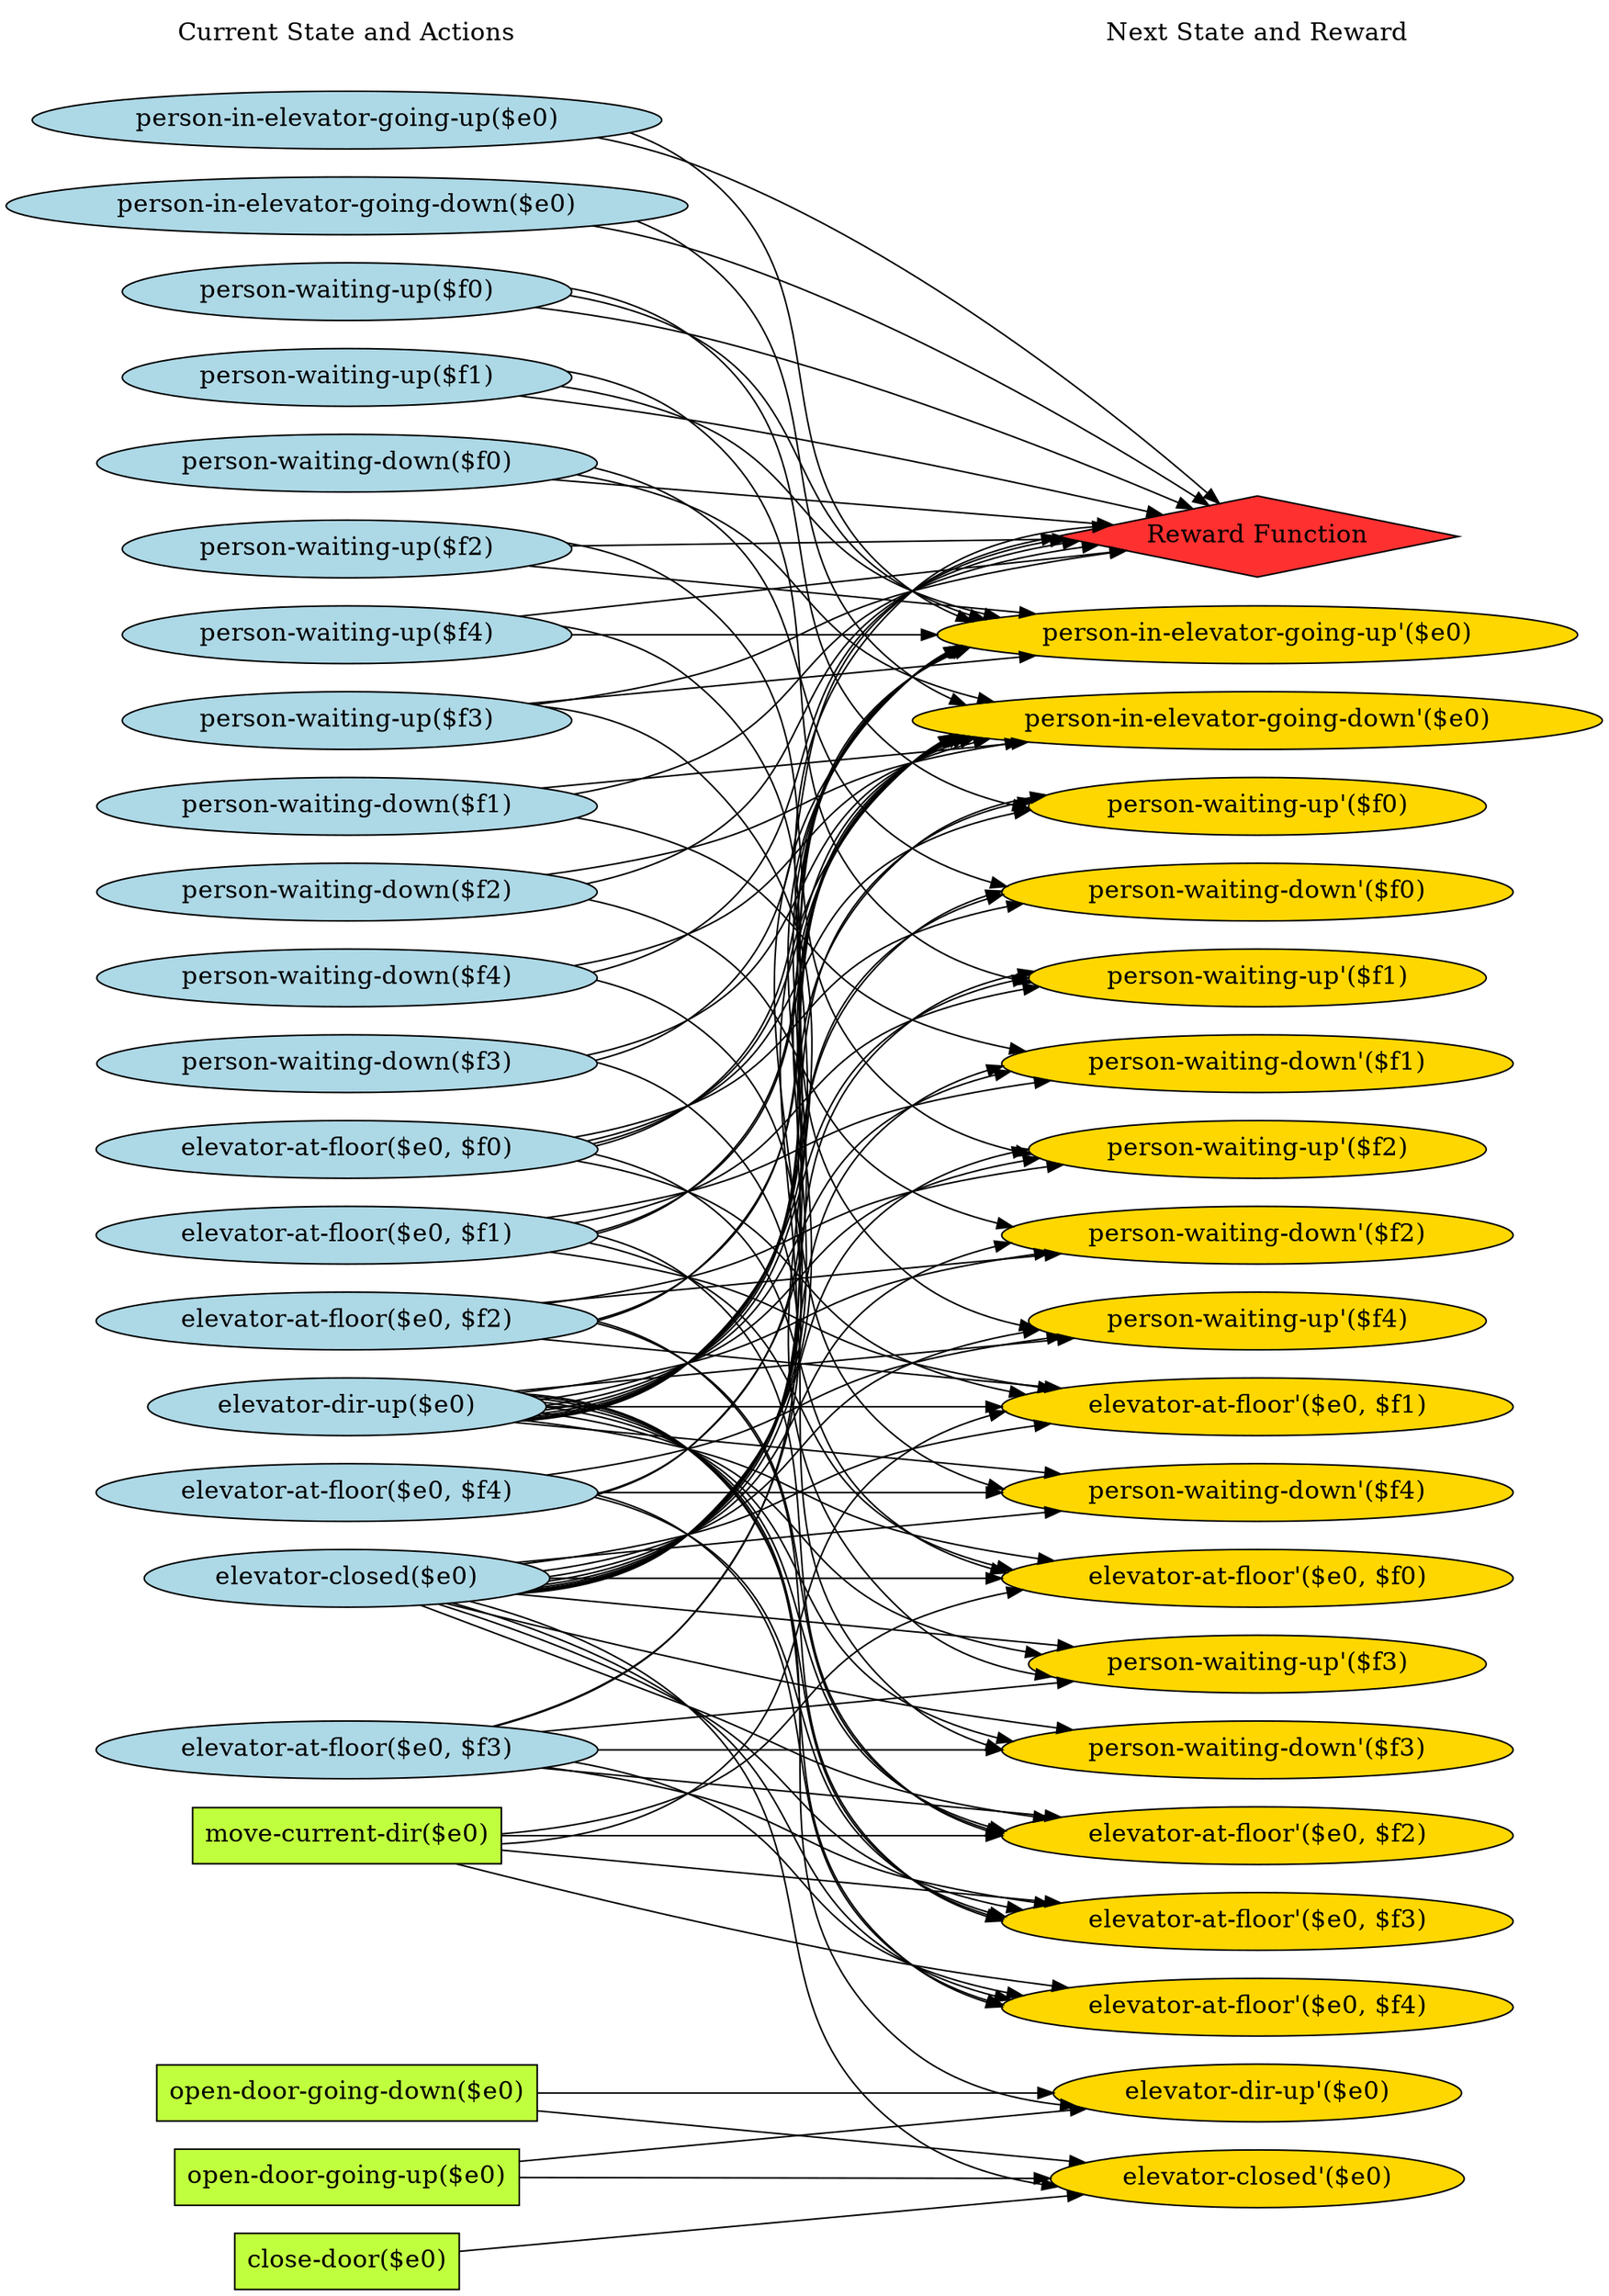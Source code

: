 digraph G {
	graph [bb="0,0,858.18,1410",
		fontname=Helvetica,
		fontsize=16,
		rankdir=LR,
		ranksep=2.00,
		ratio=auto,
		size=600
	];
	node [fontsize=16,
		label="\N"
	];
	{
		graph [rank=same];
		"person-waiting-up($f0)"		 [color=black,
			fillcolor=lightblue,
			height=0.51069,
			pos="177.48,400",
			shape=ellipse,
			style=filled,
			width=3.2802];
		"person-waiting-down($f3)"		 [color=black,
			fillcolor=lightblue,
			height=0.51069,
			pos="177.48,675",
			shape=ellipse,
			style=filled,
			width=3.6534];
		"person-waiting-down($f1)"		 [color=black,
			fillcolor=lightblue,
			height=0.51069,
			pos="177.48,785",
			shape=ellipse,
			style=filled,
			width=3.6534];
		"Current State and Actions"		 [color=black,
			fillcolor=white,
			height=0.5,
			pos="177.48,1392",
			shape=plaintext,
			style=bold,
			width=2.5139];
		"open-door-going-down($e0)"		 [color=black,
			fillcolor=olivedrab1,
			height=0.5,
			pos="177.48,126",
			shape=box,
			style=filled,
			width=2.7917];
		"elevator-closed($e0)"		 [color=black,
			fillcolor=lightblue,
			height=0.51069,
			pos="177.48,1005",
			shape=ellipse,
			style=filled,
			width=2.8874];
		"elevator-at-floor($e0, $f1)"		 [color=black,
			fillcolor=lightblue,
			height=0.51069,
			pos="177.48,1170",
			shape=ellipse,
			style=filled,
			width=3.6141];
		"open-door-going-up($e0)"		 [color=black,
			fillcolor=olivedrab1,
			height=0.5,
			pos="177.48,72",
			shape=box,
			style=filled,
			width=2.5278];
		"elevator-at-floor($e0, $f3)"		 [color=black,
			fillcolor=lightblue,
			height=0.51069,
			pos="177.48,1060",
			shape=ellipse,
			style=filled,
			width=3.6141];
		"person-waiting-up($f2)"		 [color=black,
			fillcolor=lightblue,
			height=0.51069,
			pos="177.48,510",
			shape=ellipse,
			style=filled,
			width=3.2802];
		"person-waiting-up($f4)"		 [color=black,
			fillcolor=lightblue,
			height=0.51069,
			pos="177.48,180",
			shape=ellipse,
			style=filled,
			width=3.2802];
		"person-waiting-down($f4)"		 [color=black,
			fillcolor=lightblue,
			height=0.51069,
			pos="177.48,345",
			shape=ellipse,
			style=filled,
			width=3.6534];
		"person-waiting-down($f2)"		 [color=black,
			fillcolor=lightblue,
			height=0.51069,
			pos="177.48,730",
			shape=ellipse,
			style=filled,
			width=3.6534];
		"person-waiting-down($f0)"		 [color=black,
			fillcolor=lightblue,
			height=0.51069,
			pos="177.48,565",
			shape=ellipse,
			style=filled,
			width=3.6534];
		"elevator-dir-up($e0)"		 [color=black,
			fillcolor=lightblue,
			height=0.51069,
			pos="177.48,895",
			shape=ellipse,
			style=filled,
			width=2.8677];
		"move-current-dir($e0)"		 [color=black,
			fillcolor=olivedrab1,
			height=0.5,
			pos="177.48,1228",
			shape=box,
			style=filled,
			width=2.2222];
		"person-in-elevator-going-up($e0)"		 [color=black,
			fillcolor=lightblue,
			height=0.51069,
			pos="177.48,235",
			shape=ellipse,
			style=filled,
			width=4.5569];
		"person-in-elevator-going-down($e0)"		 [color=black,
			fillcolor=lightblue,
			height=0.51069,
			pos="177.48,290",
			shape=ellipse,
			style=filled,
			width=4.9301];
		"close-door($e0)"		 [color=black,
			fillcolor=olivedrab1,
			height=0.5,
			pos="177.48,18",
			shape=box,
			style=filled,
			width=1.6389];
		"elevator-at-floor($e0, $f0)"		 [color=black,
			fillcolor=lightblue,
			height=0.51069,
			pos="177.48,950",
			shape=ellipse,
			style=filled,
			width=3.6141];
		"elevator-at-floor($e0, $f2)"		 [color=black,
			fillcolor=lightblue,
			height=0.51069,
			pos="177.48,1115",
			shape=ellipse,
			style=filled,
			width=3.6141];
		"elevator-at-floor($e0, $f4)"		 [color=black,
			fillcolor=lightblue,
			height=0.51069,
			pos="177.48,840",
			shape=ellipse,
			style=filled,
			width=3.6141];
		"person-waiting-up($f1)"		 [color=black,
			fillcolor=lightblue,
			height=0.51069,
			pos="177.48,620",
			shape=ellipse,
			style=filled,
			width=3.2802];
		"person-waiting-up($f3)"		 [color=black,
			fillcolor=lightblue,
			height=0.51069,
			pos="177.48,455",
			shape=ellipse,
			style=filled,
			width=3.2802];
	}
	{
		graph [rank=same];
		"elevator-at-floor'($e0, $f0)"		 [color=black,
			fillcolor=gold1,
			height=0.51069,
			pos="678.57,1228",
			shape=ellipse,
			style=filled,
			width=3.673];
		"elevator-at-floor'($e0, $f2)"		 [color=black,
			fillcolor=gold1,
			height=0.51069,
			pos="678.57,1338",
			shape=ellipse,
			style=filled,
			width=3.673];
		"elevator-at-floor'($e0, $f4)"		 [color=black,
			fillcolor=gold1,
			height=0.51069,
			pos="678.57,1118",
			shape=ellipse,
			style=filled,
			width=3.673];
		"person-waiting-up'($f2)"		 [color=black,
			fillcolor=gold1,
			height=0.51069,
			pos="678.57,843",
			shape=ellipse,
			style=filled,
			width=3.3391];
		"person-waiting-up'($f0)"		 [color=black,
			fillcolor=gold1,
			height=0.51069,
			pos="678.57,678",
			shape=ellipse,
			style=filled,
			width=3.3391];
		"person-waiting-down'($f1)"		 [color=black,
			fillcolor=gold1,
			height=0.51069,
			pos="678.57,1063",
			shape=ellipse,
			style=filled,
			width=3.7123];
		"person-waiting-down'($f3)"		 [color=black,
			fillcolor=gold1,
			height=0.51069,
			pos="678.57,898",
			shape=ellipse,
			style=filled,
			width=3.7123];
		"person-waiting-up'($f4)"		 [color=black,
			fillcolor=gold1,
			height=0.51069,
			pos="678.57,458",
			shape=ellipse,
			style=filled,
			width=3.3391];
		"elevator-closed'($e0)"		 [color=black,
			fillcolor=gold1,
			height=0.51069,
			pos="678.57,72",
			shape=ellipse,
			style=filled,
			width=2.9463];
		"Next State and Reward"		 [color=black,
			fillcolor=white,
			height=0.5,
			pos="678.57,1392",
			shape=plaintext,
			style=bold,
			width=2.25];
		"Reward Function"		 [color=black,
			fillcolor=firebrick1,
			height=0.72222,
			pos="678.57,396",
			shape=diamond,
			style=filled,
			width=3.5278];
		"elevator-at-floor'($e0, $f1)"		 [color=black,
			fillcolor=gold1,
			height=0.51069,
			pos="678.57,1283",
			shape=ellipse,
			style=filled,
			width=3.673];
		"elevator-at-floor'($e0, $f3)"		 [color=black,
			fillcolor=gold1,
			height=0.51069,
			pos="678.57,1173",
			shape=ellipse,
			style=filled,
			width=3.673];
		"person-waiting-down'($f0)"		 [color=black,
			fillcolor=gold1,
			height=0.51069,
			pos="678.57,733",
			shape=ellipse,
			style=filled,
			width=3.7123];
		"person-waiting-up'($f3)"		 [color=black,
			fillcolor=gold1,
			height=0.51069,
			pos="678.57,788",
			shape=ellipse,
			style=filled,
			width=3.3391];
		"person-waiting-down'($f2)"		 [color=black,
			fillcolor=gold1,
			height=0.51069,
			pos="678.57,953",
			shape=ellipse,
			style=filled,
			width=3.7123];
		"person-waiting-up'($f1)"		 [color=black,
			fillcolor=gold1,
			height=0.51069,
			pos="678.57,1008",
			shape=ellipse,
			style=filled,
			width=3.3391];
		"elevator-dir-up'($e0)"		 [color=black,
			fillcolor=gold1,
			height=0.51069,
			pos="678.57,127",
			shape=ellipse,
			style=filled,
			width=2.9266];
		"person-waiting-down'($f4)"		 [color=black,
			fillcolor=gold1,
			height=0.51069,
			pos="678.57,513",
			shape=ellipse,
			style=filled,
			width=3.7123];
		"person-in-elevator-going-up'($e0)"		 [color=black,
			fillcolor=gold1,
			height=0.51069,
			pos="678.57,568",
			shape=ellipse,
			style=filled,
			width=4.6158];
		"person-in-elevator-going-down'($e0)"		 [color=black,
			fillcolor=gold1,
			height=0.51069,
			pos="678.57,623",
			shape=ellipse,
			style=filled,
			width=4.989];
	}
	"person-waiting-up($f0)" -> "person-waiting-up'($f0)"	 [color=black,
		pos="e,560.92,674.07 293.3,404.02 315.01,408.6 336.63,416.08 354.97,428 453.57,492.09 400.3,586 498.97,650 514.59,660.13 532.57,667.08 \
550.97,671.76",
		style=solid];
	"person-waiting-up($f0)" -> "Reward Function"	 [pos="e,556.08,396.97 295.5,399.06 370.5,398.46 468,397.68 545.73,397.06"];
	"person-waiting-up($f0)" -> "person-in-elevator-going-up'($e0)"	 [color=black,
		pos="e,550.41,556.21 284.53,407.98 308.35,412.18 333.05,418.5 354.97,428 429.35,460.26 424.55,507.81 498.97,540 512.07,545.67 526.16,\
550.21 540.47,553.84",
		style=solid];
	"person-waiting-down($f3)" -> "person-waiting-down'($f3)"	 [color=black,
		pos="e,555.56,890.63 298.59,682.42 318.23,686.86 337.76,693.41 354.97,703 440.58,750.7 413.31,822.38 498.97,870 513.28,877.96 529.18,\
883.83 545.42,888.15",
		style=solid];
	"person-waiting-down($f3)" -> "Reward Function"	 [pos="e,577.66,401.5 301.95,668.79 320.68,664.15 339.04,657.21 354.97,647 452.1,584.73 402.98,495.01 498.97,431 519.3,417.44 543.65,408.88 \
567.73,403.53"];
	"person-waiting-down($f3)" -> "person-in-elevator-going-down'($e0)"	 [color=black,
		pos="e,552.03,636.08 283.41,664.07 358.54,656.24 460.37,645.63 541.71,637.16",
		style=solid];
	"person-waiting-down($f1)" -> "person-waiting-down'($f1)"	 [color=black,
		pos="e,552.05,1057 302.06,791.04 320.78,795.7 339.1,802.69 354.97,813 453.57,877.09 400.3,971 498.97,1035 512.04,1043.5 526.75,1049.7 \
541.98,1054.3",
		style=solid];
	"person-waiting-down($f1)" -> "Reward Function"	 [pos="e,570.72,400.01 305.4,780.61 323.27,775.67 340.46,768.17 354.97,757 480.48,660.37 375.23,529.88 498.97,431 516.71,416.82 538.56,\
407.85 560.82,402.27"];
	"person-waiting-down($f1)" -> "person-in-elevator-going-down'($e0)"	 [color=black,
		pos="e,548.2,635.71 290.4,775.49 312.34,771.35 334.79,765.44 354.97,757 428.29,726.35 425.62,681.58 498.97,651 511.44,645.8 524.77,641.56 \
538.31,638.1",
		style=solid];
	"Current State and Actions" -> "Next State and Reward"	 [color=black,
		pos="e,597.46,1392 268,1392 358.21,1392 496.69,1392 587.21,1392",
		style=invis];
	"open-door-going-down($e0)" -> "elevator-closed'($e0)"	 [color=black,
		pos="e,588,81.692 278.28,115.2 365.3,105.79 490.86,92.202 577.85,82.789",
		style=solid];
	"open-door-going-down($e0)" -> "elevator-dir-up'($e0)"	 [color=black,
		pos="e,573.22,126.79 278.28,126.2 360.51,126.36 477.16,126.6 563.15,126.77",
		style=solid];
	"elevator-closed($e0)" -> "elevator-at-floor'($e0, $f0)"	 [color=black,
		pos="e,556.5,1220.8 279.6,1008.8 305.38,1012.9 332.2,1020.3 354.97,1033 440.58,1080.7 413.31,1152.4 498.97,1200 513.64,1208.2 529.99,\
1214.1 546.66,1218.5",
		style=solid];
	"elevator-closed($e0)" -> "elevator-at-floor'($e0, $f2)"	 [color=black,
		pos="e,550.69,1333.2 281.8,1005.3 307.56,1009.5 333.82,1017.8 354.97,1033 467.54,1114.1 386.32,1229 498.97,1310 511.51,1319 525.83,1325.6 \
540.78,1330.4",
		style=solid];
	"elevator-closed($e0)" -> "elevator-at-floor'($e0, $f4)"	 [color=black,
		pos="e,576.62,1106.2 265.46,1014.9 294.24,1019.2 326.24,1025.1 354.97,1033 421.36,1051.2 432.56,1071.9 498.97,1090 520.6,1095.9 544.06,\
1100.7 566.65,1104.5",
		style=solid];
	"elevator-closed($e0)" -> "person-waiting-up'($f2)"	 [color=black,
		pos="e,570.91,851.2 274.2,998.25 301.05,994.13 329.78,987.53 354.97,977 428.29,946.35 425.62,901.58 498.97,871 518.35,862.92 539.8,857.15 \
560.91,853.03",
		style=solid];
	"elevator-closed($e0)" -> "person-waiting-up'($f0)"	 [color=black,
		pos="e,559.6,680.78 281.71,1004.6 307.46,1000.4 333.76,992.14 354.97,977 465.99,897.77 387.88,785.13 498.97,706 514.03,695.27 531.62,\
688 549.77,683.16",
		style=solid];
	"elevator-closed($e0)" -> "person-waiting-down'($f1)"	 [color=black,
		pos="e,575.92,1051.2 264.85,1015 348.21,1024.7 474.84,1039.4 565.84,1050",
		style=solid];
	"elevator-closed($e0)" -> "person-waiting-down'($f3)"	 [color=black,
		pos="e,578.18,910.25 263.96,994.66 293.07,990.29 325.65,984.45 354.97,977 420.77,960.28 433.15,942.66 498.97,926 521.1,920.4 545.07,915.72 \
568.05,911.89",
		style=solid];
	"elevator-closed($e0)" -> "person-waiting-up'($f4)"	 [color=black,
		pos="e,558.34,457.8 280.26,1007.9 307.21,1004 334.47,995.03 354.97,977 525.72,826.8 328.07,636.04 498.97,486 513.06,473.63 530.31,465.5 \
548.47,460.32",
		style=solid];
	"elevator-closed($e0)" -> "elevator-closed'($e0)"	 [color=black,
		pos="e,576.82,66.703 277.6,1010.1 305.94,1006.5 334.62,997.24 354.97,977 635.03,698.45 218.65,378.29 498.97,100 517.06,82.04 541.65,72.658 \
566.79,68.218",
		style=solid];
	"elevator-closed($e0)" -> "elevator-at-floor'($e0, $f1)"	 [color=black,
		pos="e,552.52,1277.1 281.3,1006.8 306.92,1011 333.25,1018.9 354.97,1033 453.57,1097.1 400.3,1191 498.97,1255 512.27,1263.6 527.28,1269.9 \
542.8,1274.5",
		style=solid];
	"elevator-closed($e0)" -> "elevator-at-floor'($e0, $f3)"	 [color=black,
		pos="e,563.19,1163.9 275.3,1011.5 301.89,1015.6 330.21,1022.3 354.97,1033 429.35,1065.3 424.55,1112.8 498.97,1145 515.94,1152.3 534.56,\
1157.8 553.17,1161.8",
		style=solid];
	"elevator-closed($e0)" -> "person-waiting-down'($f0)"	 [color=black,
		pos="e,552.16,739.14 281.18,1003 306.8,998.82 333.16,990.98 354.97,977 452.1,914.73 401.78,823.18 498.97,761 512.09,752.61 526.84,746.41 \
542.08,741.89",
		style=solid];
	"elevator-closed($e0)" -> "person-waiting-up'($f3)"	 [color=black,
		pos="e,564.17,793.86 278.99,1001 304.9,996.87 331.95,989.55 354.97,977 439.25,931.04 414.64,861.88 498.97,816 515.87,806.8 534.92,800.41 \
554.12,795.99",
		style=solid];
	"elevator-closed($e0)" -> "person-waiting-down'($f2)"	 [color=black,
		pos="e,571.23,964.08 267.42,995.73 349.32,987.2 471.35,974.49 561.02,965.14",
		style=solid];
	"elevator-closed($e0)" -> "person-waiting-up'($f1)"	 [color=black,
		pos="e,558.37,1007.3 281.59,1005.6 358.94,1006.1 465.34,1006.7 548.37,1007.2",
		style=solid];
	"elevator-closed($e0)" -> "person-waiting-down'($f4)"	 [color=black,
		pos="e,546.77,516.34 280.79,1007.4 307.43,1003.3 334.4,994.48 354.97,977 510.45,844.82 343.37,673.04 498.97,541 510.15,531.51 523.2,524.56 \
537.06,519.52",
		style=solid];
	"elevator-closed($e0)" -> "person-in-elevator-going-up'($e0)"	 [color=black,
		pos="e,532.37,576.9 281.23,1006.6 307.57,1002.5 334.28,993.85 354.97,977 495.34,862.7 358.49,710.17 498.97,596 506.3,590.04 514.38,585.09 \
522.93,581.01",
		style=solid];
	"elevator-closed($e0)" -> "person-in-elevator-going-down'($e0)"	 [color=black,
		pos="e,530.18,633.52 281.55,1005.7 307.6,1001.6 334.07,993.09 354.97,977 480.48,880.37 373.37,747.51 498.97,651 505.77,645.78 513.15,\
641.35 520.91,637.61",
		style=solid];
	"elevator-at-floor($e0, $f1)" -> "elevator-at-floor'($e0, $f0)"	 [color=black,
		pos="e,576.36,1216.2 278.58,1181.6 361.79,1191.3 480.1,1205.1 566.28,1215.1",
		style=solid];
	"elevator-at-floor($e0, $f1)" -> "elevator-at-floor'($e0, $f2)"	 [color=black,
		pos="e,563.75,1328.7 285.39,1180.4 308.93,1185 333.29,1191.6 354.97,1201 428.55,1233.1 425.09,1278.6 498.97,1310 516.19,1317.3 535.07,\
1322.7 553.91,1326.8",
		style=solid];
	"elevator-at-floor($e0, $f1)" -> "person-waiting-down'($f1)"	 [color=black,
		pos="e,578.18,1075.2 275.77,1157.8 301.7,1153.7 329.56,1148.5 354.97,1142 420.77,1125.3 433.15,1107.7 498.97,1091 521.1,1085.4 545.07,\
1080.7 568.05,1076.9",
		style=solid];
	"elevator-at-floor($e0, $f1)" -> "elevator-at-floor'($e0, $f1)"	 [color=black,
		pos="e,577.63,1271 270.79,1182.9 298.13,1187.6 327.96,1193.6 354.97,1201 420.91,1219 432.86,1237.6 498.97,1255 520.91,1260.8 544.71,1265.5 \
567.56,1269.4",
		style=solid];
	"elevator-at-floor($e0, $f1)" -> "person-waiting-up'($f1)"	 [color=black,
		pos="e,570.91,1016.2 289.93,1160.6 312.02,1156.4 334.65,1150.5 354.97,1142 428.29,1111.3 425.62,1066.6 498.97,1036 518.35,1027.9 539.8,\
1022.1 560.91,1018",
		style=solid];
	"elevator-at-floor($e0, $f1)" -> "person-in-elevator-going-up'($e0)"	 [color=black,
		pos="e,530.16,576.38 306.6,1167.7 324.42,1162.5 341.28,1154.4 354.97,1142 541.12,973.68 312.66,764.15 498.97,596 505.65,589.96 513.09,\
584.93 521.01,580.75",
		style=solid];
	"elevator-at-floor($e0, $f1)" -> "person-in-elevator-going-down'($e0)"	 [color=black,
		pos="e,527.38,632.98 306.3,1167.4 324.16,1162.2 341.11,1154.2 354.97,1142 525.72,991.8 328.07,801.04 498.97,651 504.94,645.76 511.47,\
641.28 518.4,637.46",
		style=solid];
	"open-door-going-up($e0)" -> "elevator-closed'($e0)"	 [color=black,
		pos="e,572.18,72 268.58,72 350.76,72 472.66,72 562,72",
		style=solid];
	"open-door-going-up($e0)" -> "elevator-dir-up'($e0)"	 [color=black,
		pos="e,589.02,117.24 268.58,81.928 356.13,91.576 488.73,106.19 579.04,116.14",
		style=solid];
	"elevator-at-floor($e0, $f3)" -> "elevator-at-floor'($e0, $f2)"	 [color=black,
		pos="e,552.52,1332.1 301.14,1065.8 320.17,1070.5 338.84,1077.5 354.97,1088 453.57,1152.1 400.3,1246 498.97,1310 512.27,1318.6 527.28,\
1324.9 542.8,1329.5",
		style=solid];
	"elevator-at-floor($e0, $f3)" -> "elevator-at-floor'($e0, $f4)"	 [color=black,
		pos="e,576.36,1106.2 278.58,1071.6 361.79,1081.3 480.1,1095.1 566.28,1105.1",
		style=solid];
	"elevator-at-floor($e0, $f3)" -> "person-waiting-down'($f3)"	 [color=black,
		pos="e,563.84,907.47 289.93,1050.6 312.02,1046.4 334.65,1040.5 354.97,1032 428.29,1001.3 425.62,956.58 498.97,926 516.24,918.8 535.15,\
913.43 554,909.44",
		style=solid];
	"elevator-at-floor($e0, $f3)" -> "elevator-at-floor'($e0, $f3)"	 [color=black,
		pos="e,576.62,1161.2 277.78,1071.8 303.18,1075.9 330.28,1081.2 354.97,1088 421.36,1106.2 432.56,1126.9 498.97,1145 520.6,1150.9 544.06,\
1155.7 566.65,1159.5",
		style=solid];
	"elevator-at-floor($e0, $f3)" -> "person-waiting-up'($f3)"	 [color=black,
		pos="e,561.04,792.11 301.03,1054 320.07,1049.4 338.78,1042.4 354.97,1032 452.1,969.73 401.78,878.18 498.97,816 514.66,805.96 532.67,799.08 \
551.08,794.42",
		style=solid];
	"elevator-at-floor($e0, $f3)" -> "person-in-elevator-going-up'($e0)"	 [color=black,
		pos="e,531.57,576.64 305.94,1057 323.84,1051.9 340.9,1044 354.97,1032 510.45,899.82 343.37,728.04 498.97,596 506.09,589.96 513.96,584.95 \
522.32,580.8",
		style=solid];
	"elevator-at-floor($e0, $f3)" -> "person-in-elevator-going-down'($e0)"	 [color=black,
		pos="e,528.87,633.33 305.5,1056.4 323.46,1051.4 340.65,1043.7 354.97,1032 495.34,917.7 358.49,765.17 498.97,651 505.3,645.85 512.2,641.46 \
519.47,637.72",
		style=solid];
	"person-waiting-up($f2)" -> "person-waiting-up'($f2)"	 [color=black,
		pos="e,559.51,840.35 294.7,512.76 316.17,517.46 337.35,525.31 354.97,538 467.54,619.11 386.32,733.99 498.97,815 513.98,825.8 531.54,833.11 \
549.68,837.96",
		style=solid];
	"person-waiting-up($f2)" -> "Reward Function"	 [pos="e,607.04,407.36 270.73,498.62 298.06,494.38 327.91,488.88 354.97,482 420.77,465.28 433.48,448.91 498.97,431 530.73,422.31 566.24,\
414.9 597.17,409.16"];
	"person-waiting-up($f2)" -> "person-in-elevator-going-up'($e0)"	 [color=black,
		pos="e,563.23,554.71 272.65,520.94 352,530.16 466.15,543.43 553.04,553.53",
		style=solid];
	"person-waiting-up($f4)" -> "person-waiting-up'($f4)"	 [color=black,
		pos="e,559.99,454.63 293.32,183.99 315.03,188.58 336.64,196.06 354.97,208 453.82,272.4 399.88,366.96 498.97,431 514.37,440.96 532.06,\
447.77 550.19,452.36",
		style=solid];
	"person-waiting-up($f4)" -> "Reward Function"	 [pos="e,650.4,375.39 279.5,189.46 304.61,193.59 331.15,199.51 354.97,208 467.35,248.07 584.89,327.7 642.08,369.29"];
	"person-waiting-up($f4)" -> "person-in-elevator-going-up'($e0)"	 [color=black,
		pos="e,533.67,558.93 295.42,181.79 316.83,186.57 337.8,194.7 354.97,208 482.08,306.54 371.76,441.58 498.97,540 506.71,545.99 515.21,550.93 \
524.17,555",
		style=solid];
	"person-waiting-down($f4)" -> "Reward Function"	 [pos="e,593.26,387.38 284.02,355.78 372.54,364.83 497.8,377.63 583.07,386.34"];
	"person-waiting-down($f4)" -> "person-waiting-down'($f4)"	 [color=black,
		pos="e,562.72,503.77 291.51,354.27 313.14,358.44 335.19,364.42 354.97,373 429.35,405.26 424.55,452.81 498.97,485 515.82,492.29 534.29,\
497.71 552.76,501.73",
		style=solid];
	"person-waiting-down($f4)" -> "person-in-elevator-going-down'($e0)"	 [color=black,
		pos="e,534.54,611.9 302.06,351.04 320.78,355.7 339.1,362.69 354.97,373 453.57,437.09 400.3,531 498.97,595 507.08,600.26 515.82,604.66 \
524.93,608.33",
		style=solid];
	"person-waiting-down($f2)" -> "Reward Function"	 [pos="e,573.84,400.58 304.24,724.79 322.37,719.97 339.94,712.72 354.97,702 465.99,622.77 389.4,512.23 498.97,431 517.85,417 540.83,408.19 \
563.94,402.72"];
	"person-waiting-down($f2)" -> "person-waiting-down'($f2)"	 [color=black,
		pos="e,555.56,945.63 298.59,737.42 318.23,741.86 337.76,748.41 354.97,758 440.58,805.7 413.31,877.38 498.97,925 513.28,932.96 529.18,\
938.83 545.42,943.15",
		style=solid];
	"person-waiting-down($f2)" -> "person-in-elevator-going-down'($e0)"	 [color=black,
		pos="e,565.46,637.33 276.23,717.76 302.03,713.64 329.71,708.42 354.97,702 420.77,685.28 433.15,667.66 498.97,651 517.1,646.41 536.48,\
642.44 555.53,639.05",
		style=solid];
	"person-waiting-down($f0)" -> "Reward Function"	 [pos="e,593.47,404.68 290.4,555.49 312.34,551.35 334.79,545.44 354.97,537 428.29,506.35 426.21,462.97 498.97,431 525.25,419.45 555.37,\
411.69 583.29,406.49"];
	"person-waiting-down($f0)" -> "person-waiting-down'($f0)"	 [color=black,
		pos="e,562.72,723.77 291.51,574.27 313.14,578.44 335.19,584.42 354.97,593 429.35,625.26 424.55,672.81 498.97,705 515.82,712.29 534.29,\
717.71 552.76,721.73",
		style=solid];
	"person-waiting-down($f0)" -> "person-in-elevator-going-down'($e0)"	 [color=black,
		pos="e,559.04,609.22 279.18,576.7 356.89,585.73 464.95,598.29 548.92,608.05",
		style=solid];
	"elevator-dir-up($e0)" -> "elevator-at-floor'($e0, $f0)"	 [color=black,
		pos="e,550.69,1223.2 280.88,895.16 306.93,899.32 333.57,907.58 354.97,923 467.54,1004.1 386.32,1119 498.97,1200 511.51,1209 525.83,1215.6 \
540.78,1220.4",
		style=solid];
	"elevator-dir-up($e0)" -> "elevator-at-floor'($e0, $f2)"	 [color=black,
		pos="e,548.53,1334.6 280.37,893.15 307.01,897.19 334.08,905.9 354.97,923 496.98,1039.2 356.85,1193.9 498.97,1310 510.73,1319.6 524.43,\
1326.6 538.91,1331.6",
		style=solid];
	"elevator-dir-up($e0)" -> "elevator-at-floor'($e0, $f4)"	 [color=black,
		pos="e,556.5,1110.8 279.14,898.68 305.06,902.86 332.07,910.24 354.97,923 440.58,970.7 413.31,1042.4 498.97,1090 513.64,1098.2 529.99,\
1104.1 546.66,1108.5",
		style=solid];
	"elevator-dir-up($e0)" -> "person-waiting-up'($f2)"	 [color=black,
		pos="e,578.51,853.32 266.85,885.79 351.05,877.02 478.03,863.79 568.49,854.37",
		style=solid];
	"elevator-dir-up($e0)" -> "person-waiting-up'($f0)"	 [color=black,
		pos="e,564.17,683.86 278.53,891.11 304.58,886.95 331.82,879.62 354.97,867 439.25,821.04 414.64,751.88 498.97,706 515.87,696.8 534.92,\
690.41 554.12,685.99",
		style=solid];
	"elevator-dir-up($e0)" -> "person-waiting-down'($f1)"	 [color=black,
		pos="e,562.72,1053.8 274.84,901.39 301.57,905.51 330.06,912.2 354.97,923 429.35,955.26 424.55,1002.8 498.97,1035 515.82,1042.3 534.29,\
1047.7 552.76,1051.7",
		style=solid];
	"elevator-dir-up($e0)" -> "person-waiting-down'($f3)"	 [color=black,
		pos="e,544.68,897.2 280.69,895.61 353.84,896.05 453.33,896.65 534.39,897.14",
		style=solid];
	"elevator-dir-up($e0)" -> "person-waiting-up'($f4)"	 [color=black,
		pos="e,558.26,459.02 280.31,896.78 306.95,892.73 334.04,884.04 354.97,867 495.34,752.7 358.49,600.17 498.97,486 513.25,474.39 530.36,\
466.63 548.26,461.57",
		style=solid];
	"elevator-dir-up($e0)" -> "Reward Function"	 [pos="e,566.81,399.28 279.87,897.5 306.81,893.52 334.17,884.68 354.97,867 510.45,734.82 345.9,565.97 498.97,431 515.31,416.59 535.8,407.41 \
557.02,401.68"];
	"elevator-dir-up($e0)" -> "elevator-at-floor'($e0, $f1)"	 [color=black,
		pos="e,549.07,1278.9 280.7,894.02 307.05,898.13 333.88,906.65 354.97,923 482.08,1021.5 371.76,1156.6 498.97,1255 510.98,1264.3 524.84,\
1271.1 539.41,1276",
		style=solid];
	"elevator-dir-up($e0)" -> "elevator-at-floor'($e0, $f3)"	 [color=black,
		pos="e,552.52,1167.1 280.38,896.63 306.29,900.81 332.99,908.71 354.97,923 453.57,987.09 400.3,1081 498.97,1145 512.27,1153.6 527.28,1159.9 \
542.8,1164.5",
		style=solid];
	"elevator-dir-up($e0)" -> "person-waiting-down'($f0)"	 [color=black,
		pos="e,563.84,742.47 273.74,888.32 300.73,884.2 329.64,877.59 354.97,867 428.29,836.35 425.62,791.58 498.97,761 516.24,753.8 535.15,748.43 \
554,744.44",
		style=solid];
	"elevator-dir-up($e0)" -> "person-waiting-up'($f3)"	 [color=black,
		pos="e,583.75,799.38 263.51,884.73 292.73,880.35 325.5,874.49 354.97,867 420.77,850.28 433.15,832.66 498.97,816 522.9,809.94 548.99,804.96 \
573.65,800.97",
		style=solid];
	"elevator-dir-up($e0)" -> "person-waiting-down'($f2)"	 [color=black,
		pos="e,575.69,941.16 264.28,904.97 347.56,914.65 474.39,929.39 565.58,939.99",
		style=solid];
	"elevator-dir-up($e0)" -> "person-waiting-up'($f1)"	 [color=black,
		pos="e,581.74,996.97 265.01,904.86 293.91,909.17 326.09,915.1 354.97,923 421.36,941.17 432.56,961.89 498.97,980 522.25,986.35 547.67,\
991.41 571.83,995.39",
		style=solid];
	"elevator-dir-up($e0)" -> "elevator-dir-up'($e0)"	 [color=black,
		pos="e,659.59,145.35 279.43,898.19 306.68,894.28 334.31,885.32 354.97,867 529.91,711.87 394.2,570.03 498.97,361 540.92,277.3 614.29,193.56 \
652.63,152.7",
		style=solid];
	"elevator-dir-up($e0)" -> "person-waiting-down'($f4)"	 [color=black,
		pos="e,548.22,517.43 280.63,895.89 306.97,891.78 333.83,883.28 354.97,867 480.48,770.37 373.37,637.51 498.97,541 510.7,531.99 524.16,\
525.34 538.32,520.5",
		style=solid];
	"elevator-dir-up($e0)" -> "person-in-elevator-going-up'($e0)"	 [color=black,
		pos="e,535.67,577.48 280.79,894.72 306.84,890.55 333.5,882.32 354.97,867 465.99,787.77 387.88,675.13 498.97,596 507.39,590 516.61,585.08 \
526.28,581.06",
		style=solid];
	"elevator-dir-up($e0)" -> "person-in-elevator-going-down'($e0)"	 [color=black,
		pos="e,535.09,634.09 280.26,893.19 306.17,889.01 332.9,881.15 354.97,867 452.1,804.73 401.78,713.18 498.97,651 507.3,645.67 516.28,641.23 \
525.63,637.54",
		style=solid];
	"move-current-dir($e0)" -> "elevator-at-floor'($e0, $f0)"	 [color=black,
		pos="e,545.89,1228 257.57,1228 332.14,1228 445.63,1228 535.84,1228",
		style=solid];
	"move-current-dir($e0)" -> "elevator-at-floor'($e0, $f2)"	 [color=black,
		pos="e,584.11,1325.1 241.61,1246 305.95,1264 408.82,1291.4 498.97,1310 523.15,1315 549.33,1319.5 574.01,1323.5",
		style=solid];
	"move-current-dir($e0)" -> "elevator-at-floor'($e0, $f4)"	 [color=black,
		pos="e,578.65,1130.2 257.72,1217 288.35,1212 323.53,1205.3 354.97,1197 420.63,1179.7 433.15,1162.7 498.97,1146 521.23,1140.4 545.36,1135.7 \
568.47,1131.8",
		style=solid];
	"move-current-dir($e0)" -> "elevator-at-floor'($e0, $f1)"	 [color=black,
		pos="e,574.18,1271.6 257.57,1236.7 340.18,1245.8 470.53,1260.2 564.1,1270.5",
		style=solid];
	"move-current-dir($e0)" -> "elevator-at-floor'($e0, $f3)"	 [color=black,
		pos="e,574.18,1184.4 257.57,1219.3 340.18,1210.2 470.53,1195.8 564.1,1185.5",
		style=solid];
	"person-in-elevator-going-up($e0)" -> "Reward Function"	 [pos="e,640.84,377.52 289.49,248.55 311.4,252.36 334.06,257.12 354.97,263 457.03,291.71 570.32,343.33 631.79,373.11"];
	"person-in-elevator-going-up($e0)" -> "person-in-elevator-going-up'($e0)"	 [color=black,
		pos="e,535.6,558.63 318.78,244.54 331.7,249.09 344.02,255.11 354.97,263 467.54,344.11 386.32,458.99 498.97,540 507.37,546.04 516.57,550.99 \
526.22,555.03",
		style=solid];
	"person-in-elevator-going-down($e0)" -> "Reward Function"	 [pos="e,622.78,381.34 281.39,304.91 305.59,308.8 331.24,313.26 354.97,318 445.12,336.02 548.22,361.88 613.1,378.8"];
	"person-in-elevator-going-down($e0)" -> "person-in-elevator-going-down'($e0)"	 [color=black,
		pos="e,532.01,612.32 322.33,300.84 333.95,305.22 345.03,310.84 354.97,318 467.54,399.11 386.32,513.99 498.97,595 506.28,600.26 514.2,\
604.69 522.49,608.41",
		style=solid];
	"close-door($e0)" -> "elevator-closed'($e0)"	 [color=black,
		pos="e,588.19,62.329 236.71,24.3 320.45,33.36 476.02,50.192 578.16,61.244",
		style=solid];
	"elevator-at-floor($e0, $f0)" -> "elevator-at-floor'($e0, $f0)"	 [color=black,
		pos="e,552.52,1222.1 301.14,955.81 320.17,960.47 338.84,967.52 354.97,978 453.57,1042.1 400.3,1136 498.97,1200 512.27,1208.6 527.28,1214.9 \
542.8,1219.5",
		style=solid];
	"elevator-at-floor($e0, $f0)" -> "person-waiting-up'($f0)"	 [color=black,
		pos="e,561.04,682.11 301.03,944.02 320.07,939.38 338.78,932.38 354.97,922 452.1,859.73 401.78,768.18 498.97,706 514.66,695.96 532.67,\
689.08 551.08,684.42",
		style=solid];
	"elevator-at-floor($e0, $f0)" -> "elevator-at-floor'($e0, $f1)"	 [color=black,
		pos="e,550.69,1278.2 303.41,954.85 321.85,959.68 339.74,967.03 354.97,978 467.54,1059.1 386.32,1174 498.97,1255 511.51,1264 525.83,1270.6 \
540.78,1275.4",
		style=solid];
	"elevator-at-floor($e0, $f0)" -> "person-waiting-down'($f0)"	 [color=black,
		pos="e,556.18,740.53 297.05,942.62 317.17,938.21 337.26,931.65 354.97,922 439.25,876.04 414.64,806.88 498.97,761 513.6,753.04 529.85,\
747.17 546.4,742.88",
		style=solid];
	"elevator-at-floor($e0, $f0)" -> "person-in-elevator-going-up'($e0)"	 [color=black,
		pos="e,533.73,577.15 304.49,945.86 322.69,940.93 340.22,933.35 354.97,922 480.48,825.37 373.37,692.51 498.97,596 506.73,590.04 515.24,\
585.11 524.22,581.06",
		style=solid];
	"elevator-at-floor($e0, $f0)" -> "person-in-elevator-going-down'($e0)"	 [color=black,
		pos="e,532.08,633.77 303.33,945.03 321.78,940.22 339.69,932.9 354.97,922 465.99,842.77 387.88,730.13 498.97,651 506.3,645.77 514.24,641.37 \
522.55,637.66",
		style=solid];
	"elevator-at-floor($e0, $f2)" -> "elevator-at-floor'($e0, $f2)"	 [color=black,
		pos="e,556.5,1330.8 297.66,1122.2 317.61,1126.7 337.49,1133.3 354.97,1143 440.58,1190.7 413.31,1262.4 498.97,1310 513.64,1318.2 529.99,\
1324.1 546.66,1328.5",
		style=solid];
	"elevator-at-floor($e0, $f2)" -> "person-waiting-up'($f2)"	 [color=black,
		pos="e,561.04,847.11 301.03,1109 320.07,1104.4 338.78,1097.4 354.97,1087 452.1,1024.7 401.78,933.18 498.97,871 514.66,860.96 532.67,854.08 \
551.08,849.42",
		style=solid];
	"elevator-at-floor($e0, $f2)" -> "elevator-at-floor'($e0, $f1)"	 [color=black,
		pos="e,563.19,1273.9 290.58,1124.1 312.5,1128.3 334.9,1134.3 354.97,1143 429.35,1175.3 424.55,1222.8 498.97,1255 515.94,1262.3 534.56,\
1267.8 553.17,1271.8",
		style=solid];
	"elevator-at-floor($e0, $f2)" -> "elevator-at-floor'($e0, $f3)"	 [color=black,
		pos="e,576.36,1161.2 278.58,1126.6 361.79,1136.3 480.1,1150.1 566.28,1160.1",
		style=solid];
	"elevator-at-floor($e0, $f2)" -> "person-waiting-down'($f2)"	 [color=black,
		pos="e,563.84,962.47 289.93,1105.6 312.02,1101.4 334.65,1095.5 354.97,1087 428.29,1056.3 425.62,1011.6 498.97,981 516.24,973.8 535.15,\
968.43 554,964.44",
		style=solid];
	"elevator-at-floor($e0, $f2)" -> "person-in-elevator-going-up'($e0)"	 [color=black,
		pos="e,530.84,576.47 306.3,1112.4 324.16,1107.2 341.11,1099.2 354.97,1087 525.72,936.8 328.07,746.04 498.97,596 505.82,589.98 513.42,\
584.97 521.51,580.81",
		style=solid];
	"elevator-at-floor($e0, $f2)" -> "person-in-elevator-going-down'($e0)"	 [color=black,
		pos="e,528.09,633.11 305.94,1112 323.84,1106.9 340.9,1099 354.97,1087 510.45,954.82 343.37,783.04 498.97,651 505.11,645.79 511.81,641.34 \
518.91,637.55",
		style=solid];
	"elevator-at-floor($e0, $f4)" -> "elevator-at-floor'($e0, $f4)"	 [color=black,
		pos="e,552.52,1112.1 301.14,845.81 320.17,850.47 338.84,857.52 354.97,868 453.57,932.09 400.3,1026 498.97,1090 512.27,1098.6 527.28,1104.9 \
542.8,1109.5",
		style=solid];
	"elevator-at-floor($e0, $f4)" -> "person-waiting-up'($f4)"	 [color=black,
		pos="e,558.85,459.77 304.49,835.86 322.69,830.93 340.22,823.35 354.97,812 480.48,715.37 373.37,582.51 498.97,486 513.56,474.79 530.84,\
467.24 548.81,462.27",
		style=solid];
	"elevator-at-floor($e0, $f4)" -> "elevator-at-floor'($e0, $f3)"	 [color=black,
		pos="e,550.69,1168.2 303.41,844.85 321.85,849.68 339.74,857.03 354.97,868 467.54,949.11 386.32,1064 498.97,1145 511.51,1154 525.83,1160.6 \
540.78,1165.4",
		style=solid];
	"elevator-at-floor($e0, $f4)" -> "person-waiting-down'($f4)"	 [color=black,
		pos="e,549.85,518.14 303.33,835.03 321.78,830.22 339.69,822.9 354.97,812 465.99,732.77 387.88,620.13 498.97,541 511.34,532.19 525.42,\
525.71 540.12,520.99",
		style=solid];
	"elevator-at-floor($e0, $f4)" -> "person-in-elevator-going-up'($e0)"	 [color=black,
		pos="e,538.29,578.05 301.03,834.02 320.07,829.38 338.78,822.38 354.97,812 452.1,749.73 401.78,658.18 498.97,596 508.18,590.11 518.19,\
585.3 528.61,581.39",
		style=solid];
	"elevator-at-floor($e0, $f4)" -> "person-in-elevator-going-down'($e0)"	 [color=black,
		pos="e,539.8,634.68 297.05,832.62 317.17,828.21 337.26,821.65 354.97,812 439.25,766.04 414.64,696.88 498.97,651 508.78,645.66 519.31,\
641.27 530.17,637.66",
		style=solid];
	"person-waiting-up($f1)" -> "Reward Function"	 [pos="e,584.08,402.74 289.62,614.15 312.19,609.78 335.08,602.84 354.97,592 439.25,546.04 415.53,478.48 498.97,431 521.64,418.1 548.26,\
409.88 573.92,404.67"];
	"person-waiting-up($f1)" -> "person-waiting-up'($f1)"	 [color=black,
		pos="e,558.78,1006.3 295.42,621.79 316.83,626.57 337.8,634.7 354.97,648 482.08,746.54 371.76,881.58 498.97,980 513.52,991.26 530.78,998.84 \
548.74,1003.8",
		style=solid];
	"person-waiting-up($f1)" -> "person-in-elevator-going-up'($e0)"	 [color=black,
		pos="e,556.71,580.59 276.19,609.82 353.45,601.77 462.02,590.46 546.76,581.63",
		style=solid];
	"person-waiting-up($f3)" -> "Reward Function"	 [pos="e,597.6,405.45 272.07,443.94 362.43,433.25 498.34,417.19 587.51,406.65"];
	"person-waiting-up($f3)" -> "person-waiting-up'($f3)"	 [color=black,
		pos="e,559.51,785.35 294.7,457.76 316.17,462.46 337.35,470.31 354.97,483 467.54,564.11 386.32,678.99 498.97,760 513.98,770.8 531.54,778.11 \
549.68,782.96",
		style=solid];
	"person-waiting-up($f3)" -> "person-in-elevator-going-up'($e0)"	 [color=black,
		pos="e,566.25,554.45 272.27,465.97 299.22,470.17 328.49,475.75 354.97,483 421.36,501.17 432.56,521.89 498.97,540 517.28,544.99 536.9,\
549.19 556.19,552.69",
		style=solid];
}
